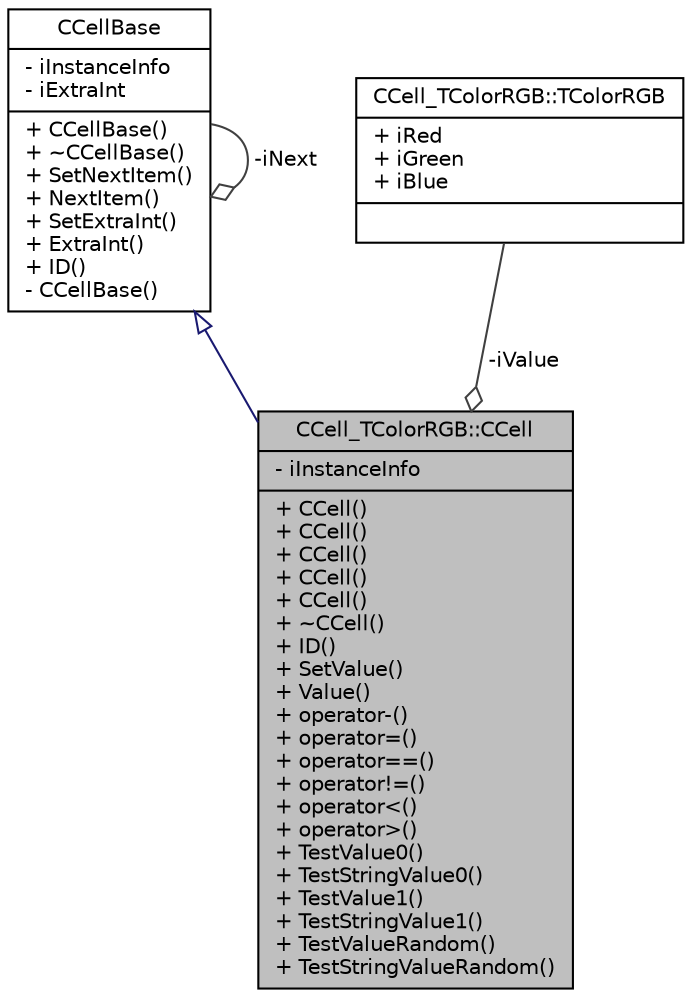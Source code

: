 digraph "CCell_TColorRGB::CCell"
{
 // LATEX_PDF_SIZE
  edge [fontname="Helvetica",fontsize="10",labelfontname="Helvetica",labelfontsize="10"];
  node [fontname="Helvetica",fontsize="10",shape=record];
  Node1 [label="{CCell_TColorRGB::CCell\n|- iInstanceInfo\l|+ CCell()\l+ CCell()\l+ CCell()\l+ CCell()\l+ CCell()\l+ ~CCell()\l+ ID()\l+ SetValue()\l+ Value()\l+ operator-()\l+ operator=()\l+ operator==()\l+ operator!=()\l+ operator\<()\l+ operator\>()\l+ TestValue0()\l+ TestStringValue0()\l+ TestValue1()\l+ TestStringValue1()\l+ TestValueRandom()\l+ TestStringValueRandom()\l}",height=0.2,width=0.4,color="black", fillcolor="grey75", style="filled", fontcolor="black",tooltip="CCell class (TColorRGB variant)"];
  Node2 -> Node1 [dir="back",color="midnightblue",fontsize="10",style="solid",arrowtail="onormal"];
  Node2 [label="{CCellBase\n|- iInstanceInfo\l- iExtraInt\l|+ CCellBase()\l+ ~CCellBase()\l+ SetNextItem()\l+ NextItem()\l+ SetExtraInt()\l+ ExtraInt()\l+ ID()\l- CCellBase()\l}",height=0.2,width=0.4,color="black", fillcolor="white", style="filled",URL="$class_c_cell_base.html",tooltip="CCellBase class."];
  Node2 -> Node2 [color="grey25",fontsize="10",style="solid",label=" -iNext" ,arrowhead="odiamond"];
  Node3 -> Node1 [color="grey25",fontsize="10",style="solid",label=" -iValue" ,arrowhead="odiamond"];
  Node3 [label="{CCell_TColorRGB::TColorRGB\n|+ iRed\l+ iGreen\l+ iBlue\l|}",height=0.2,width=0.4,color="black", fillcolor="white", style="filled",URL="$struct_c_cell___t_color_r_g_b_1_1_t_color_r_g_b.html",tooltip="Basic definition of struct for representing RGB colors as int values."];
}
